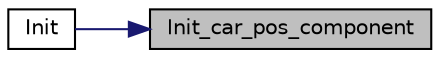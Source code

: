 digraph "Init_car_pos_component"
{
 // LATEX_PDF_SIZE
  edge [fontname="Helvetica",fontsize="10",labelfontname="Helvetica",labelfontsize="10"];
  node [fontname="Helvetica",fontsize="10",shape=record];
  rankdir="RL";
  Node1 [label="Init_car_pos_component",height=0.2,width=0.4,color="black", fillcolor="grey75", style="filled", fontcolor="black",tooltip=" "];
  Node1 -> Node2 [dir="back",color="midnightblue",fontsize="10",style="solid",fontname="Helvetica"];
  Node2 [label="Init",height=0.2,width=0.4,color="black", fillcolor="white", style="filled",URL="$class_a_core__vehicle.html#a3768712eaa0e6b2bbf813fe4daf8d11d",tooltip=" "];
}
